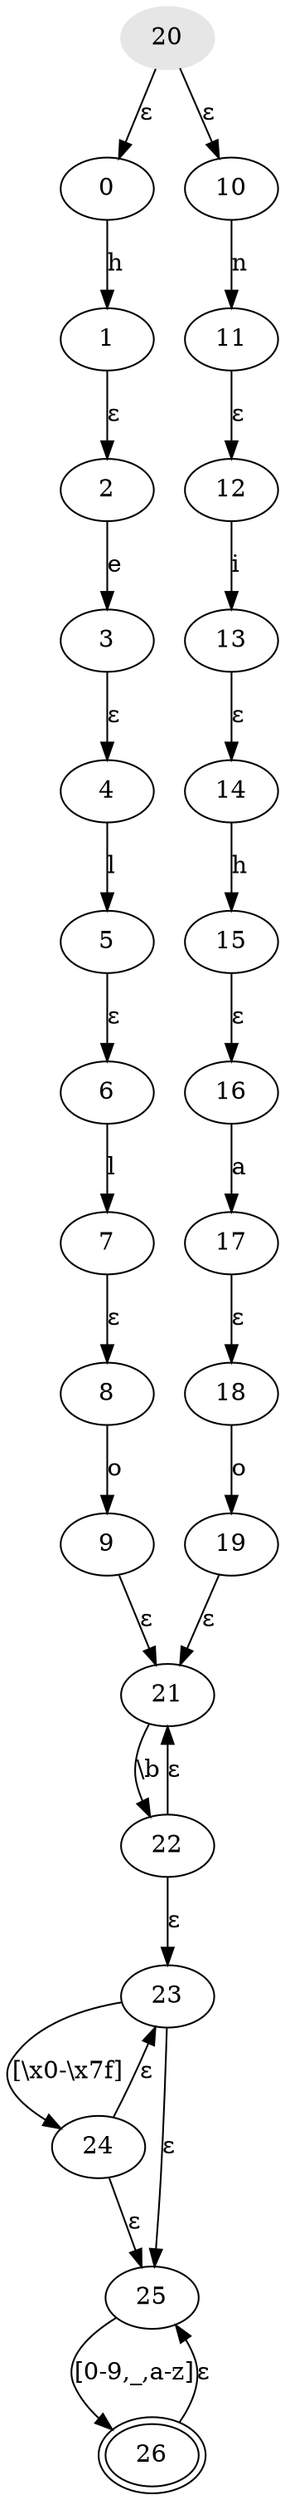 digraph Regex {
_36 [shape=ellipse,peripheries=1,label="6"];
_36 -> _37 [label="l"];
_30 [shape=ellipse,peripheries=1,label="0"];
_30 -> _31 [label="h"];
_35 [shape=ellipse,peripheries=1,label="5"];
_35 -> _36 [label="ε"];
_34 [shape=ellipse,peripheries=1,label="4"];
_34 -> _35 [label="l"];
_3131 [shape=ellipse,peripheries=1,label="11"];
_3131 -> _3132 [label="ε"];
_3134 [shape=ellipse,peripheries=1,label="14"];
_3134 -> _3135 [label="h"];
_3130 [shape=ellipse,peripheries=1,label="10"];
_3130 -> _3131 [label="n"];
_3135 [shape=ellipse,peripheries=1,label="15"];
_3135 -> _3136 [label="ε"];
_31 [shape=ellipse,peripheries=1,label="1"];
_31 -> _32 [label="ε"];
_3132 [shape=ellipse,peripheries=1,label="12"];
_3132 -> _3133 [label="i"];
_3136 [shape=ellipse,peripheries=1,label="16"];
_3136 -> _3137 [label="a"];
_3139 [shape=ellipse,peripheries=1,label="19"];
_3139 -> _3231 [label="ε"];
_3138 [shape=ellipse,peripheries=1,label="18"];
_3138 -> _3139 [label="o"];
_3232 [shape=ellipse,peripheries=1,label="22"];
_3232 -> _3231 [label="ε"];
_3232 -> _3233 [label="ε"];
_3234 [shape=ellipse,peripheries=1,label="24"];
_3234 -> _3233 [label="ε"];
_3234 -> _3235 [label="ε"];
_3233 [shape=ellipse,peripheries=1,label="23"];
_3233 -> _3234 [label="[\\x0-\\x7f]"];
_3233 -> _3235 [label="ε"];
_32 [shape=ellipse,peripheries=1,label="2"];
_32 -> _33 [label="e"];
_39 [shape=ellipse,peripheries=1,label="9"];
_39 -> _3231 [label="ε"];
_3133 [shape=ellipse,peripheries=1,label="13"];
_3133 -> _3134 [label="ε"];
_3231 [shape=ellipse,peripheries=1,label="21"];
_3231 -> _3232 [label="\\b"];
_3137 [shape=ellipse,peripheries=1,label="17"];
_3137 -> _3138 [label="ε"];
_3235 [shape=ellipse,peripheries=1,label="25"];
_3235 -> _3236 [label="[0-9,_,a-z]"];
_3236 [shape=ellipse,peripheries=2,label="26"];
_3236 -> _3235 [label="ε"];
_38 [shape=ellipse,peripheries=1,label="8"];
_38 -> _39 [label="o"];
_37 [shape=ellipse,peripheries=1,label="7"];
_37 -> _38 [label="ε"];
_33 [shape=ellipse,peripheries=1,label="3"];
_33 -> _34 [label="ε"];
_3230 [style=filled,color="0 0 .9",peripheries=1,label="20"];
_3230 -> _30 [label="ε"];
_3230 -> _3130 [label="ε"];
}
